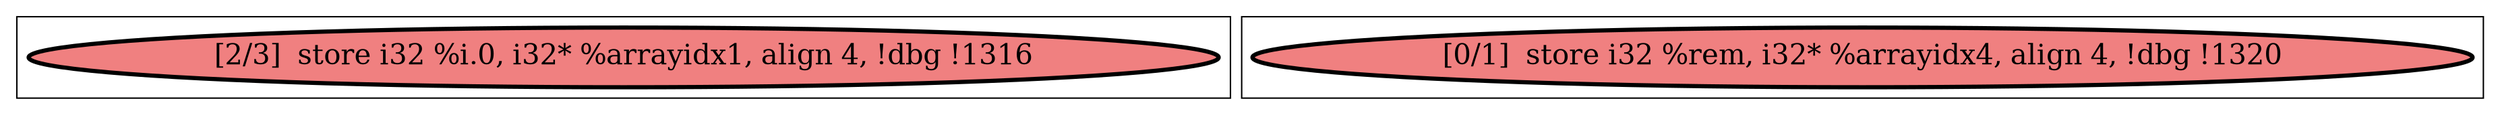
digraph G {





subgraph cluster1 {


node17 [penwidth=3.0,fontsize=20,fillcolor=lightcoral,label="[2/3]  store i32 %i.0, i32* %arrayidx1, align 4, !dbg !1316",shape=ellipse,style=filled ]



}

subgraph cluster0 {


node16 [penwidth=3.0,fontsize=20,fillcolor=lightcoral,label="[0/1]  store i32 %rem, i32* %arrayidx4, align 4, !dbg !1320",shape=ellipse,style=filled ]



}

}
